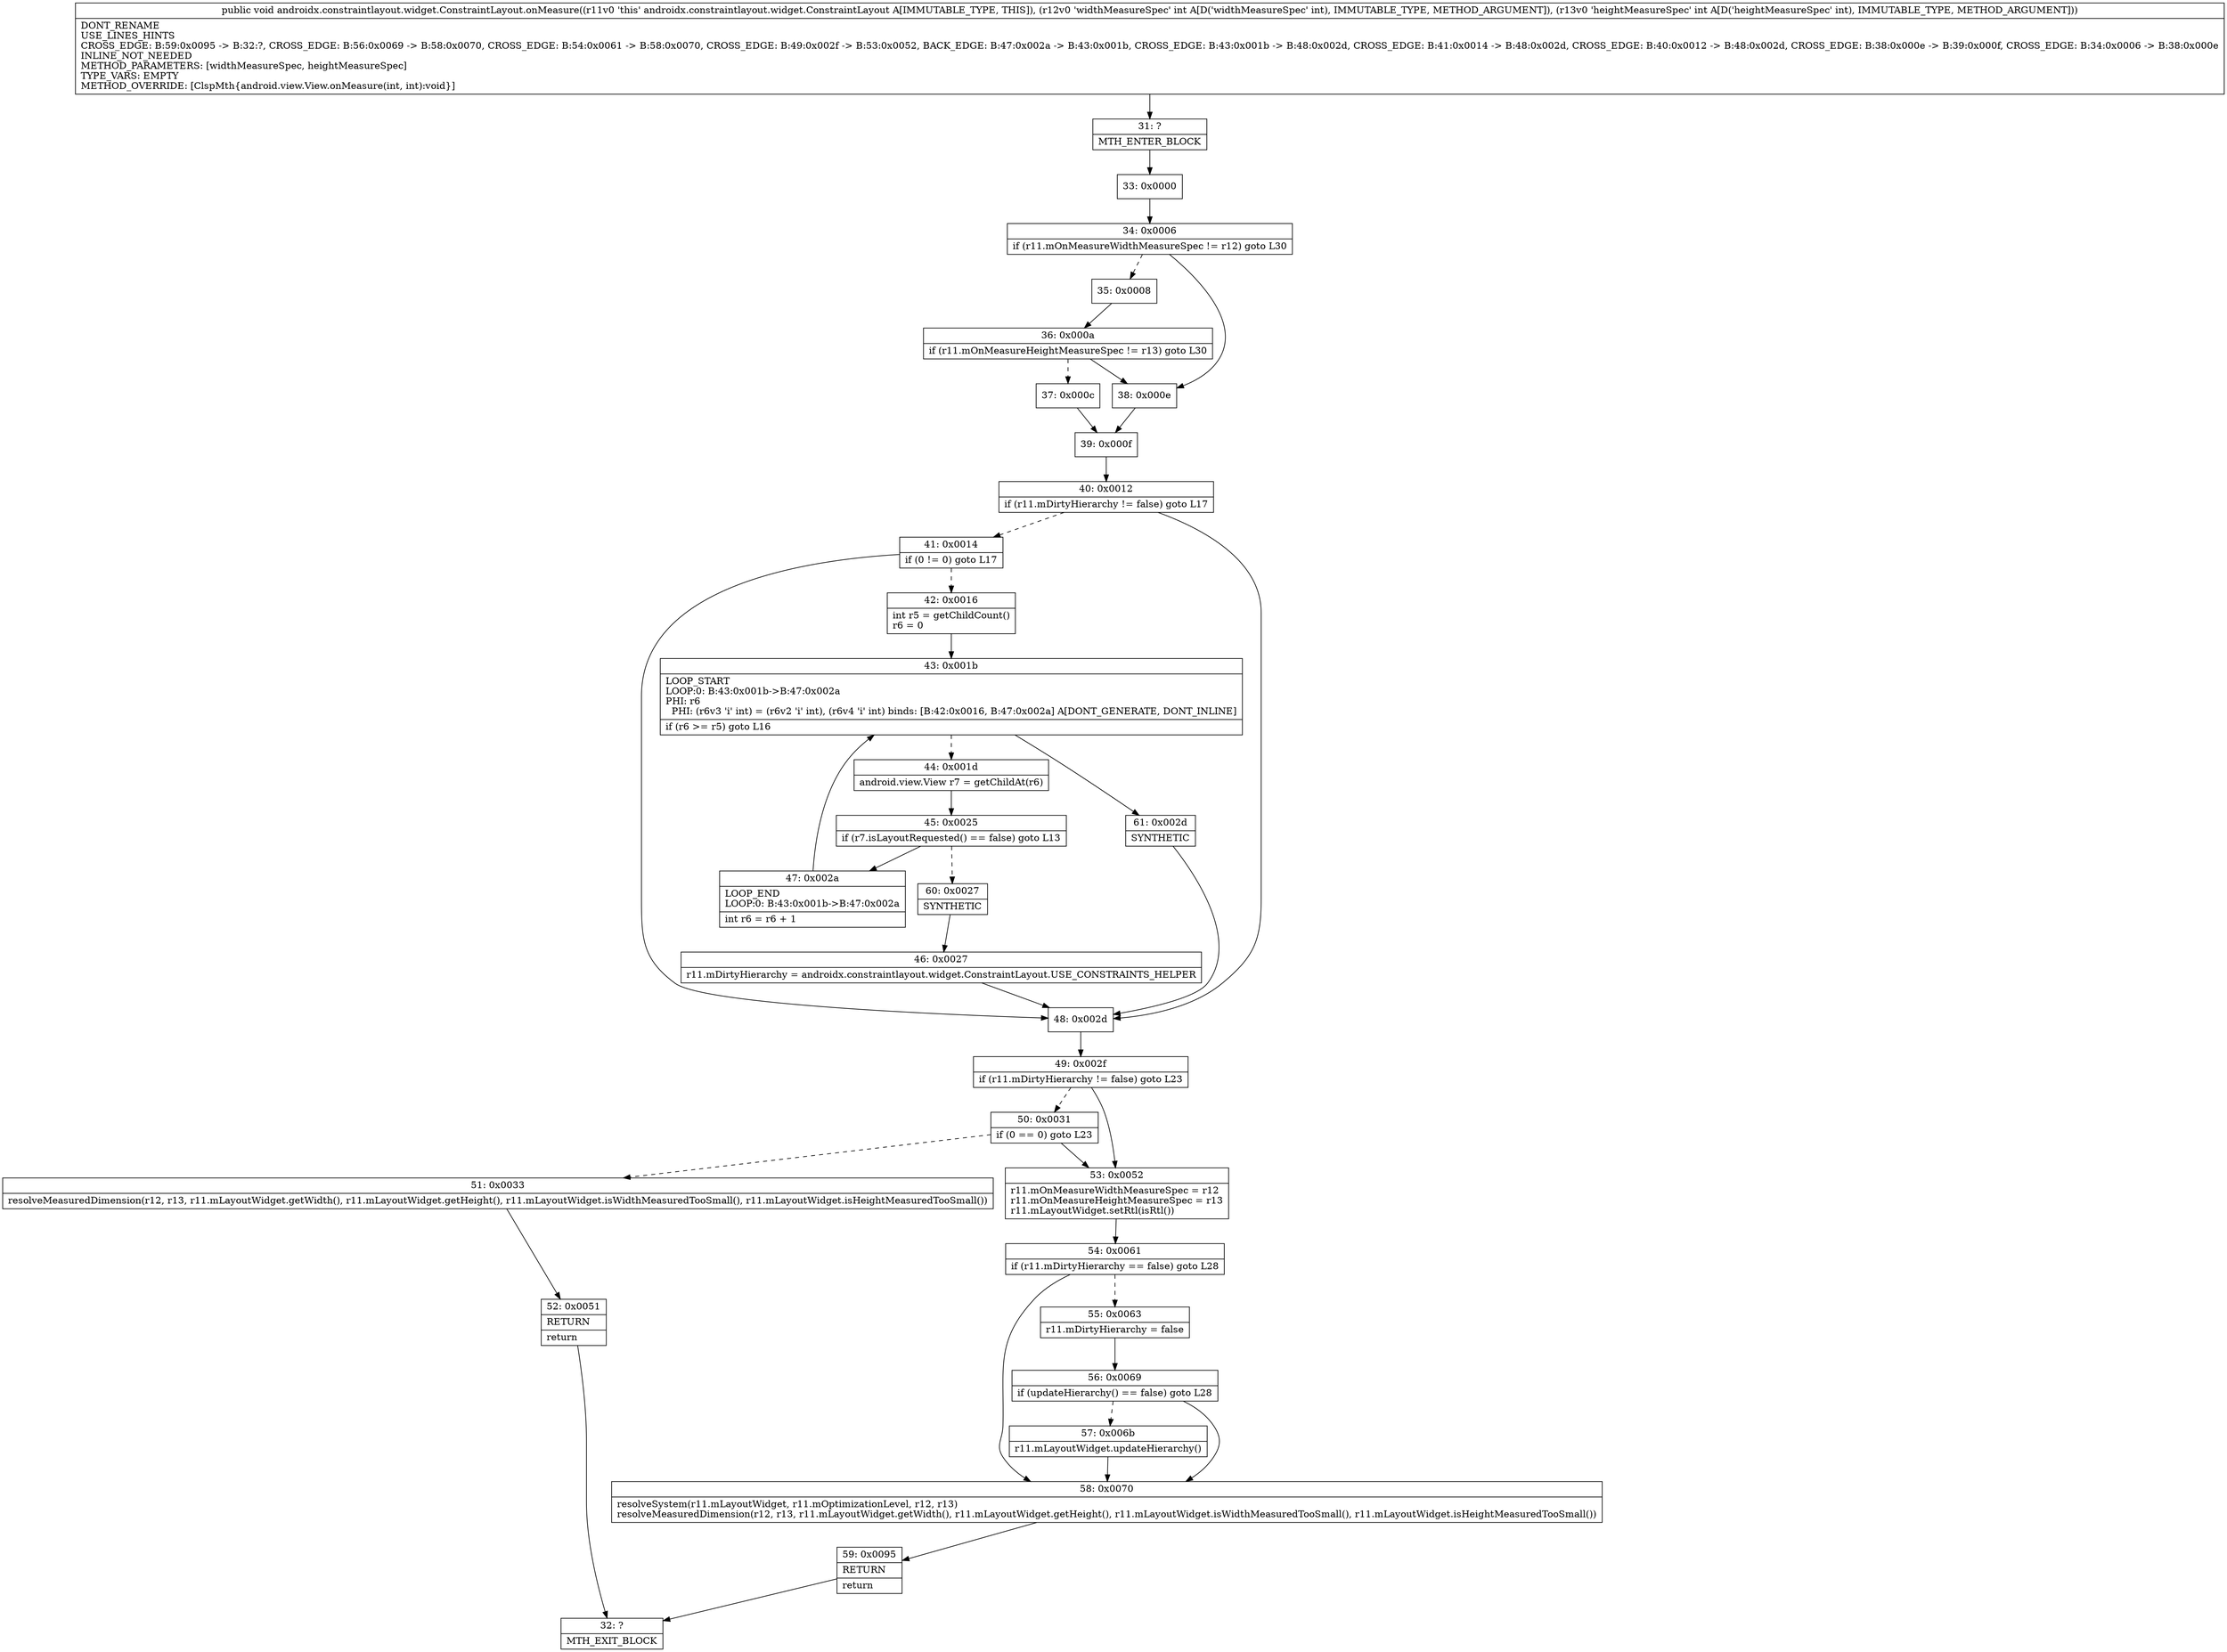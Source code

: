 digraph "CFG forandroidx.constraintlayout.widget.ConstraintLayout.onMeasure(II)V" {
Node_31 [shape=record,label="{31\:\ ?|MTH_ENTER_BLOCK\l}"];
Node_33 [shape=record,label="{33\:\ 0x0000}"];
Node_34 [shape=record,label="{34\:\ 0x0006|if (r11.mOnMeasureWidthMeasureSpec != r12) goto L30\l}"];
Node_35 [shape=record,label="{35\:\ 0x0008}"];
Node_36 [shape=record,label="{36\:\ 0x000a|if (r11.mOnMeasureHeightMeasureSpec != r13) goto L30\l}"];
Node_37 [shape=record,label="{37\:\ 0x000c}"];
Node_39 [shape=record,label="{39\:\ 0x000f}"];
Node_40 [shape=record,label="{40\:\ 0x0012|if (r11.mDirtyHierarchy != false) goto L17\l}"];
Node_41 [shape=record,label="{41\:\ 0x0014|if (0 != 0) goto L17\l}"];
Node_42 [shape=record,label="{42\:\ 0x0016|int r5 = getChildCount()\lr6 = 0\l}"];
Node_43 [shape=record,label="{43\:\ 0x001b|LOOP_START\lLOOP:0: B:43:0x001b\-\>B:47:0x002a\lPHI: r6 \l  PHI: (r6v3 'i' int) = (r6v2 'i' int), (r6v4 'i' int) binds: [B:42:0x0016, B:47:0x002a] A[DONT_GENERATE, DONT_INLINE]\l|if (r6 \>= r5) goto L16\l}"];
Node_44 [shape=record,label="{44\:\ 0x001d|android.view.View r7 = getChildAt(r6)\l}"];
Node_45 [shape=record,label="{45\:\ 0x0025|if (r7.isLayoutRequested() == false) goto L13\l}"];
Node_47 [shape=record,label="{47\:\ 0x002a|LOOP_END\lLOOP:0: B:43:0x001b\-\>B:47:0x002a\l|int r6 = r6 + 1\l}"];
Node_60 [shape=record,label="{60\:\ 0x0027|SYNTHETIC\l}"];
Node_46 [shape=record,label="{46\:\ 0x0027|r11.mDirtyHierarchy = androidx.constraintlayout.widget.ConstraintLayout.USE_CONSTRAINTS_HELPER\l}"];
Node_61 [shape=record,label="{61\:\ 0x002d|SYNTHETIC\l}"];
Node_48 [shape=record,label="{48\:\ 0x002d}"];
Node_49 [shape=record,label="{49\:\ 0x002f|if (r11.mDirtyHierarchy != false) goto L23\l}"];
Node_50 [shape=record,label="{50\:\ 0x0031|if (0 == 0) goto L23\l}"];
Node_51 [shape=record,label="{51\:\ 0x0033|resolveMeasuredDimension(r12, r13, r11.mLayoutWidget.getWidth(), r11.mLayoutWidget.getHeight(), r11.mLayoutWidget.isWidthMeasuredTooSmall(), r11.mLayoutWidget.isHeightMeasuredTooSmall())\l}"];
Node_52 [shape=record,label="{52\:\ 0x0051|RETURN\l|return\l}"];
Node_32 [shape=record,label="{32\:\ ?|MTH_EXIT_BLOCK\l}"];
Node_53 [shape=record,label="{53\:\ 0x0052|r11.mOnMeasureWidthMeasureSpec = r12\lr11.mOnMeasureHeightMeasureSpec = r13\lr11.mLayoutWidget.setRtl(isRtl())\l}"];
Node_54 [shape=record,label="{54\:\ 0x0061|if (r11.mDirtyHierarchy == false) goto L28\l}"];
Node_55 [shape=record,label="{55\:\ 0x0063|r11.mDirtyHierarchy = false\l}"];
Node_56 [shape=record,label="{56\:\ 0x0069|if (updateHierarchy() == false) goto L28\l}"];
Node_57 [shape=record,label="{57\:\ 0x006b|r11.mLayoutWidget.updateHierarchy()\l}"];
Node_58 [shape=record,label="{58\:\ 0x0070|resolveSystem(r11.mLayoutWidget, r11.mOptimizationLevel, r12, r13)\lresolveMeasuredDimension(r12, r13, r11.mLayoutWidget.getWidth(), r11.mLayoutWidget.getHeight(), r11.mLayoutWidget.isWidthMeasuredTooSmall(), r11.mLayoutWidget.isHeightMeasuredTooSmall())\l}"];
Node_59 [shape=record,label="{59\:\ 0x0095|RETURN\l|return\l}"];
Node_38 [shape=record,label="{38\:\ 0x000e}"];
MethodNode[shape=record,label="{public void androidx.constraintlayout.widget.ConstraintLayout.onMeasure((r11v0 'this' androidx.constraintlayout.widget.ConstraintLayout A[IMMUTABLE_TYPE, THIS]), (r12v0 'widthMeasureSpec' int A[D('widthMeasureSpec' int), IMMUTABLE_TYPE, METHOD_ARGUMENT]), (r13v0 'heightMeasureSpec' int A[D('heightMeasureSpec' int), IMMUTABLE_TYPE, METHOD_ARGUMENT]))  | DONT_RENAME\lUSE_LINES_HINTS\lCROSS_EDGE: B:59:0x0095 \-\> B:32:?, CROSS_EDGE: B:56:0x0069 \-\> B:58:0x0070, CROSS_EDGE: B:54:0x0061 \-\> B:58:0x0070, CROSS_EDGE: B:49:0x002f \-\> B:53:0x0052, BACK_EDGE: B:47:0x002a \-\> B:43:0x001b, CROSS_EDGE: B:43:0x001b \-\> B:48:0x002d, CROSS_EDGE: B:41:0x0014 \-\> B:48:0x002d, CROSS_EDGE: B:40:0x0012 \-\> B:48:0x002d, CROSS_EDGE: B:38:0x000e \-\> B:39:0x000f, CROSS_EDGE: B:34:0x0006 \-\> B:38:0x000e\lINLINE_NOT_NEEDED\lMETHOD_PARAMETERS: [widthMeasureSpec, heightMeasureSpec]\lTYPE_VARS: EMPTY\lMETHOD_OVERRIDE: [ClspMth\{android.view.View.onMeasure(int, int):void\}]\l}"];
MethodNode -> Node_31;Node_31 -> Node_33;
Node_33 -> Node_34;
Node_34 -> Node_35[style=dashed];
Node_34 -> Node_38;
Node_35 -> Node_36;
Node_36 -> Node_37[style=dashed];
Node_36 -> Node_38;
Node_37 -> Node_39;
Node_39 -> Node_40;
Node_40 -> Node_41[style=dashed];
Node_40 -> Node_48;
Node_41 -> Node_42[style=dashed];
Node_41 -> Node_48;
Node_42 -> Node_43;
Node_43 -> Node_44[style=dashed];
Node_43 -> Node_61;
Node_44 -> Node_45;
Node_45 -> Node_47;
Node_45 -> Node_60[style=dashed];
Node_47 -> Node_43;
Node_60 -> Node_46;
Node_46 -> Node_48;
Node_61 -> Node_48;
Node_48 -> Node_49;
Node_49 -> Node_50[style=dashed];
Node_49 -> Node_53;
Node_50 -> Node_51[style=dashed];
Node_50 -> Node_53;
Node_51 -> Node_52;
Node_52 -> Node_32;
Node_53 -> Node_54;
Node_54 -> Node_55[style=dashed];
Node_54 -> Node_58;
Node_55 -> Node_56;
Node_56 -> Node_57[style=dashed];
Node_56 -> Node_58;
Node_57 -> Node_58;
Node_58 -> Node_59;
Node_59 -> Node_32;
Node_38 -> Node_39;
}


